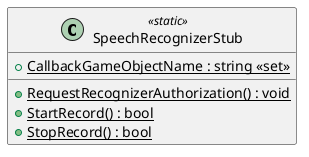@startuml
class SpeechRecognizerStub <<static>> {
    + {static} RequestRecognizerAuthorization() : void
    + {static} StartRecord() : bool
    + {static} StopRecord() : bool
    + {static} CallbackGameObjectName : string <<set>>
}
@enduml
